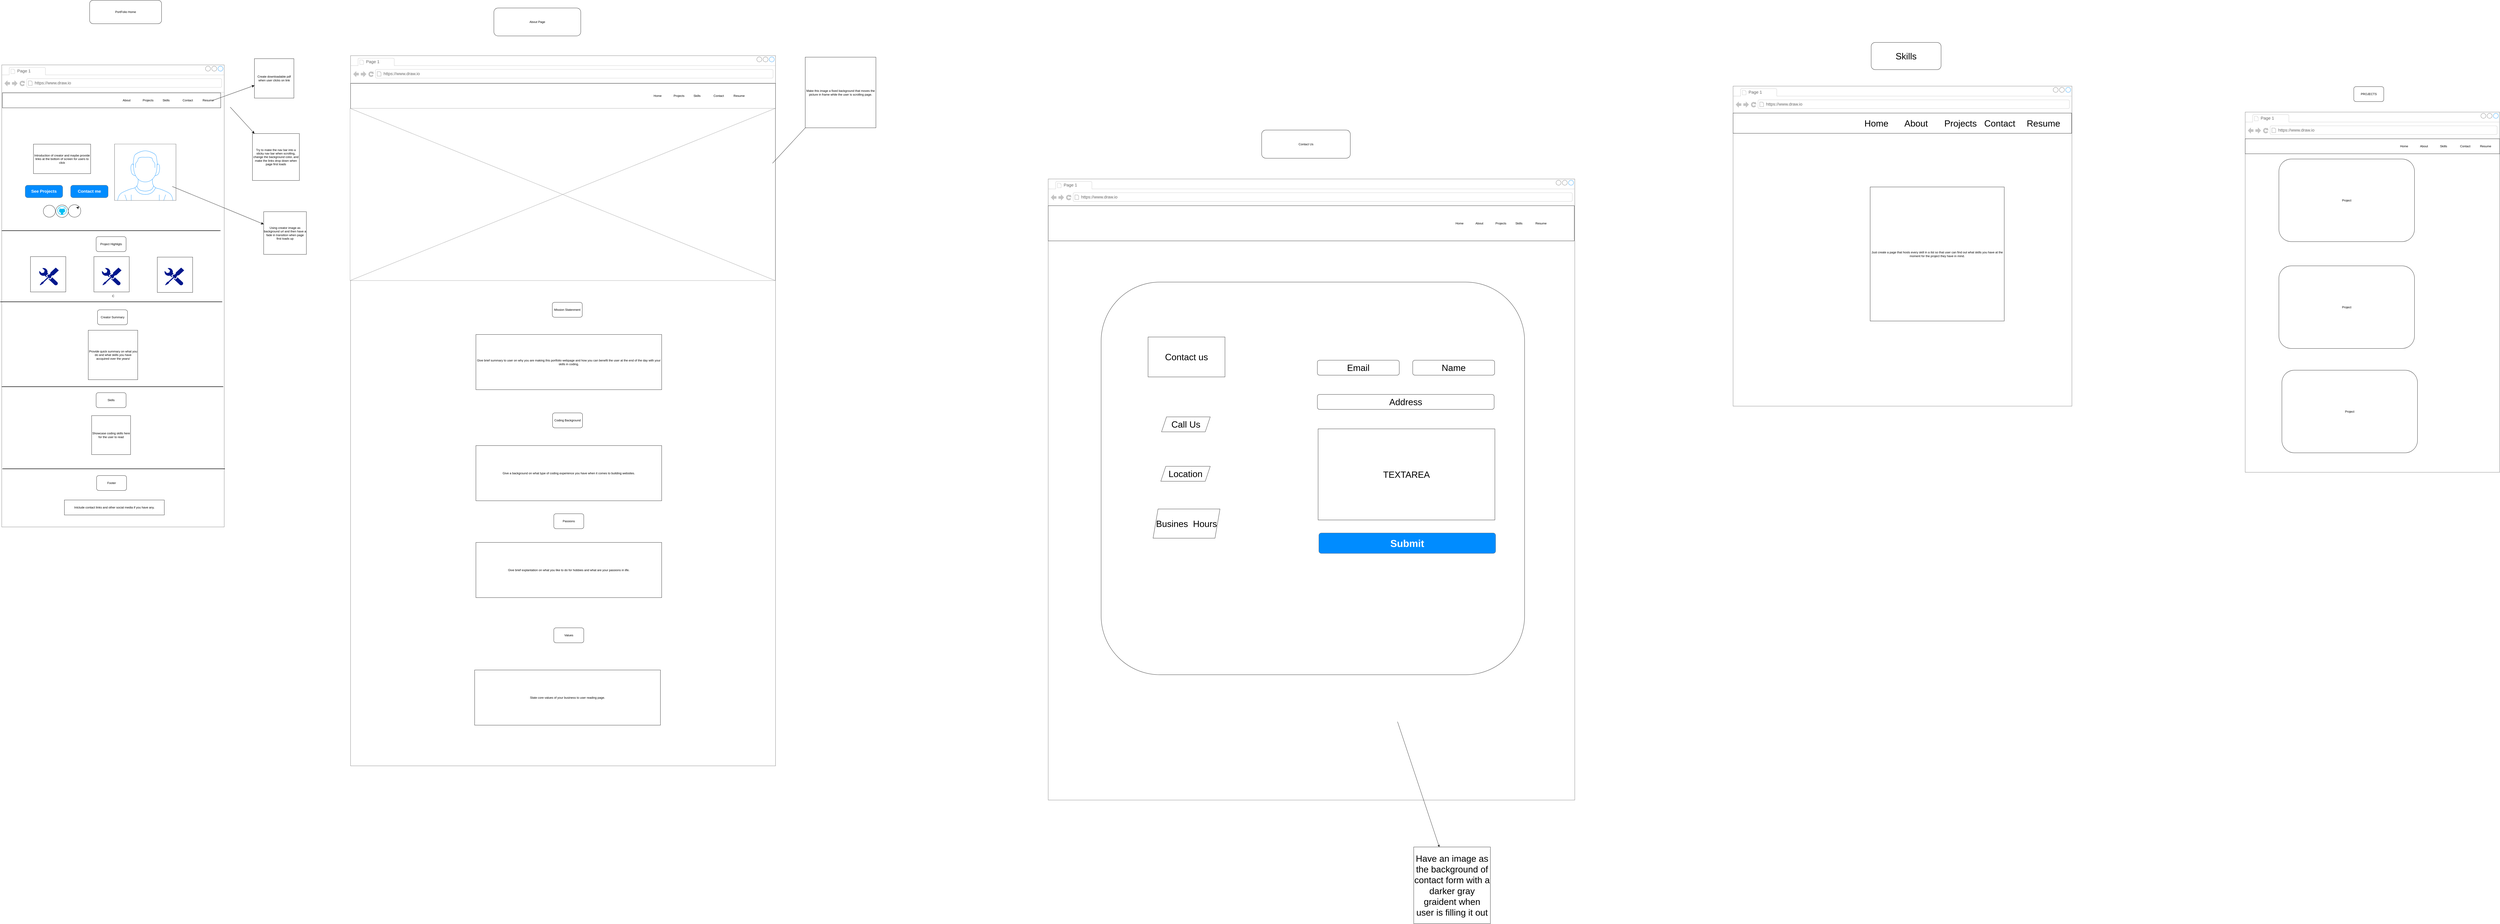 <mxfile>
    <diagram name="Page-1" id="Ahl36jk23yU5DYziLWWO">
        <mxGraphModel dx="1626" dy="1579" grid="0" gridSize="10" guides="1" tooltips="1" connect="1" arrows="1" fold="1" page="0" pageScale="1" pageWidth="850" pageHeight="1100" math="0" shadow="0">
            <root>
                <mxCell id="0"/>
                <mxCell id="1" parent="0"/>
                <mxCell id="K46posD8M_TdlNwD6BB8-4" value="PortFolio Home" style="rounded=1;whiteSpace=wrap;html=1;" parent="1" vertex="1">
                    <mxGeometry x="748" y="-704" width="288" height="94" as="geometry"/>
                </mxCell>
                <mxCell id="K46posD8M_TdlNwD6BB8-6" value="C" style="strokeWidth=1;shadow=0;dashed=0;align=center;html=1;shape=mxgraph.mockup.containers.browserWindow;rSize=0;strokeColor=#666666;strokeColor2=#008cff;strokeColor3=#c4c4c4;mainText=,;recursiveResize=0;" parent="1" vertex="1">
                    <mxGeometry x="396" y="-445" width="891" height="1851" as="geometry"/>
                </mxCell>
                <mxCell id="K46posD8M_TdlNwD6BB8-7" value="Page 1" style="strokeWidth=1;shadow=0;dashed=0;align=center;html=1;shape=mxgraph.mockup.containers.anchor;fontSize=17;fontColor=#666666;align=left;whiteSpace=wrap;" parent="K46posD8M_TdlNwD6BB8-6" vertex="1">
                    <mxGeometry x="60" y="12" width="110" height="26" as="geometry"/>
                </mxCell>
                <mxCell id="K46posD8M_TdlNwD6BB8-8" value="https://www.draw.io" style="strokeWidth=1;shadow=0;dashed=0;align=center;html=1;shape=mxgraph.mockup.containers.anchor;rSize=0;fontSize=17;fontColor=#666666;align=left;" parent="K46posD8M_TdlNwD6BB8-6" vertex="1">
                    <mxGeometry x="130" y="60" width="250" height="26" as="geometry"/>
                </mxCell>
                <mxCell id="K46posD8M_TdlNwD6BB8-9" value="&lt;span style=&quot;white-space: pre;&quot;&gt;&#9;&lt;/span&gt;&lt;span style=&quot;white-space: pre;&quot;&gt;&#9;&lt;/span&gt;&lt;span style=&quot;white-space: pre;&quot;&gt;&#9;&lt;/span&gt;&lt;span style=&quot;white-space: pre;&quot;&gt;&#9;&lt;/span&gt;&lt;span style=&quot;white-space: pre;&quot;&gt;&#9;&lt;/span&gt;&lt;span style=&quot;white-space: pre;&quot;&gt;&#9;&lt;/span&gt;&lt;span style=&quot;white-space: pre;&quot;&gt;&#9;&lt;/span&gt;&lt;span style=&quot;white-space: pre;&quot;&gt;&#9;&lt;/span&gt;&lt;span style=&quot;white-space: pre;&quot;&gt;&#9;&lt;/span&gt;&lt;span style=&quot;white-space: pre;&quot;&gt;&#9;&lt;/span&gt;&lt;span style=&quot;white-space: pre;&quot;&gt;&#9;&lt;/span&gt;&lt;span style=&quot;white-space: pre;&quot;&gt;&#9;&lt;/span&gt;&lt;span style=&quot;white-space: pre;&quot;&gt;&#9;&lt;/span&gt;&lt;span style=&quot;white-space: pre;&quot;&gt;&#9;&lt;/span&gt;&lt;span style=&quot;white-space: pre;&quot;&gt;&#9;&lt;/span&gt;&lt;span style=&quot;white-space: pre;&quot;&gt;&#9;&lt;/span&gt;&lt;span style=&quot;white-space: pre;&quot;&gt;&#9;&lt;/span&gt;About&amp;nbsp;&lt;span style=&quot;white-space: pre;&quot;&gt;&#9;&lt;/span&gt;&lt;span style=&quot;white-space: pre;&quot;&gt;&#9;&lt;/span&gt;Projects&lt;span style=&quot;white-space: pre;&quot;&gt;&#9;&lt;/span&gt;&lt;span style=&quot;white-space: pre;&quot;&gt;&#9;&lt;/span&gt;Skills&lt;span style=&quot;white-space: pre;&quot;&gt;&#9;&lt;/span&gt;&lt;span style=&quot;white-space: pre;&quot;&gt;&#9;&lt;/span&gt;Contact&lt;span style=&quot;white-space: pre;&quot;&gt;&#9;&lt;/span&gt;&lt;span style=&quot;white-space: pre;&quot;&gt;&#9;&lt;/span&gt;Resume" style="rounded=0;whiteSpace=wrap;html=1;" parent="K46posD8M_TdlNwD6BB8-6" vertex="1">
                    <mxGeometry x="2.75" y="112" width="874.25" height="60" as="geometry"/>
                </mxCell>
                <mxCell id="K46posD8M_TdlNwD6BB8-10" value="" style="endArrow=classic;html=1;rounded=0;fontSize=12;startSize=8;endSize=8;curved=1;" parent="K46posD8M_TdlNwD6BB8-6" target="K46posD8M_TdlNwD6BB8-11" edge="1">
                    <mxGeometry width="50" height="50" relative="1" as="geometry">
                        <mxPoint x="845.75" y="142" as="sourcePoint"/>
                        <mxPoint x="970.75" y="18" as="targetPoint"/>
                    </mxGeometry>
                </mxCell>
                <mxCell id="K46posD8M_TdlNwD6BB8-12" value="" style="verticalLabelPosition=bottom;shadow=0;dashed=0;align=center;html=1;verticalAlign=top;strokeWidth=1;shape=mxgraph.mockup.containers.userMale;strokeColor=#666666;strokeColor2=#008cff;" parent="K46posD8M_TdlNwD6BB8-6" vertex="1">
                    <mxGeometry x="451.75" y="317" width="246" height="226" as="geometry"/>
                </mxCell>
                <mxCell id="K46posD8M_TdlNwD6BB8-15" value="" style="endArrow=classic;html=1;rounded=0;fontSize=12;startSize=8;endSize=8;curved=1;" parent="K46posD8M_TdlNwD6BB8-6" target="K46posD8M_TdlNwD6BB8-16" edge="1">
                    <mxGeometry width="50" height="50" relative="1" as="geometry">
                        <mxPoint x="683" y="487" as="sourcePoint"/>
                        <mxPoint x="1034" y="622" as="targetPoint"/>
                    </mxGeometry>
                </mxCell>
                <mxCell id="K46posD8M_TdlNwD6BB8-17" value="Introduction of creator and maybe provide links at the bottom of screen for users to click" style="rounded=0;whiteSpace=wrap;html=1;" parent="K46posD8M_TdlNwD6BB8-6" vertex="1">
                    <mxGeometry x="127" y="317.5" width="229" height="118" as="geometry"/>
                </mxCell>
                <mxCell id="K46posD8M_TdlNwD6BB8-18" value="See Projects" style="strokeWidth=1;shadow=0;dashed=0;align=center;html=1;shape=mxgraph.mockup.buttons.button;strokeColor=#666666;fontColor=#ffffff;mainText=;buttonStyle=round;fontSize=17;fontStyle=1;fillColor=#008cff;whiteSpace=wrap;" parent="K46posD8M_TdlNwD6BB8-6" vertex="1">
                    <mxGeometry x="94" y="482" width="150" height="50" as="geometry"/>
                </mxCell>
                <mxCell id="K46posD8M_TdlNwD6BB8-20" value="" style="ellipse;whiteSpace=wrap;html=1;aspect=fixed;" parent="K46posD8M_TdlNwD6BB8-6" vertex="1">
                    <mxGeometry x="166.5" y="562" width="48" height="48" as="geometry"/>
                </mxCell>
                <mxCell id="K46posD8M_TdlNwD6BB8-21" value="" style="ellipse;whiteSpace=wrap;html=1;aspect=fixed;" parent="K46posD8M_TdlNwD6BB8-6" vertex="1">
                    <mxGeometry x="266.5" y="560" width="50" height="50" as="geometry"/>
                </mxCell>
                <mxCell id="K46posD8M_TdlNwD6BB8-22" value="" style="shape=image;html=1;verticalAlign=top;verticalLabelPosition=bottom;labelBackgroundColor=#ffffff;imageAspect=0;aspect=fixed;image=https://cdn3.iconfinder.com/data/icons/social-media-black-white-2/512/BW_Twitter_glyph_svg-128.png" parent="K46posD8M_TdlNwD6BB8-6" vertex="1">
                    <mxGeometry x="176" y="574" width="29" height="29" as="geometry"/>
                </mxCell>
                <mxCell id="K46posD8M_TdlNwD6BB8-26" style="edgeStyle=none;curved=1;rounded=0;orthogonalLoop=1;jettySize=auto;html=1;exitX=1;exitY=0;exitDx=0;exitDy=0;entryX=1;entryY=0;entryDx=0;entryDy=0;fontSize=12;startSize=8;endSize=8;" parent="K46posD8M_TdlNwD6BB8-6" source="K46posD8M_TdlNwD6BB8-23" target="K46posD8M_TdlNwD6BB8-21" edge="1">
                    <mxGeometry relative="1" as="geometry"/>
                </mxCell>
                <mxCell id="K46posD8M_TdlNwD6BB8-23" value="" style="shape=image;html=1;verticalAlign=top;verticalLabelPosition=bottom;labelBackgroundColor=#ffffff;imageAspect=0;aspect=fixed;image=https://cdn1.iconfinder.com/data/icons/social-media-rounded-corners/512/Rounded_Facebook_svg-128.png" parent="K46posD8M_TdlNwD6BB8-6" vertex="1">
                    <mxGeometry x="276" y="569.5" width="31" height="31" as="geometry"/>
                </mxCell>
                <mxCell id="K46posD8M_TdlNwD6BB8-25" value="" style="ellipse;whiteSpace=wrap;html=1;aspect=fixed;" parent="K46posD8M_TdlNwD6BB8-6" vertex="1">
                    <mxGeometry x="216.5" y="561" width="50" height="50" as="geometry"/>
                </mxCell>
                <mxCell id="K46posD8M_TdlNwD6BB8-28" value="" style="verticalLabelPosition=bottom;html=1;verticalAlign=top;align=center;strokeColor=none;fillColor=#00BEF2;shape=mxgraph.azure.github_code;pointerEvents=1;" parent="K46posD8M_TdlNwD6BB8-6" vertex="1">
                    <mxGeometry x="223" y="566.5" width="37" height="34" as="geometry"/>
                </mxCell>
                <mxCell id="K46posD8M_TdlNwD6BB8-29" value="Contact me" style="strokeWidth=1;shadow=0;dashed=0;align=center;html=1;shape=mxgraph.mockup.buttons.button;strokeColor=#666666;fontColor=#ffffff;mainText=;buttonStyle=round;fontSize=17;fontStyle=1;fillColor=#008cff;whiteSpace=wrap;" parent="K46posD8M_TdlNwD6BB8-6" vertex="1">
                    <mxGeometry x="276" y="482" width="150" height="50" as="geometry"/>
                </mxCell>
                <mxCell id="2" value="" style="line;strokeWidth=2;html=1;" vertex="1" parent="K46posD8M_TdlNwD6BB8-6">
                    <mxGeometry y="659" width="876" height="10" as="geometry"/>
                </mxCell>
                <mxCell id="3" value="" style="line;strokeWidth=2;html=1;" vertex="1" parent="K46posD8M_TdlNwD6BB8-6">
                    <mxGeometry x="-6" y="944" width="889" height="10" as="geometry"/>
                </mxCell>
                <mxCell id="4" value="Project Highligts" style="rounded=1;whiteSpace=wrap;html=1;" vertex="1" parent="K46posD8M_TdlNwD6BB8-6">
                    <mxGeometry x="378" y="688" width="120" height="60" as="geometry"/>
                </mxCell>
                <mxCell id="5" value="" style="whiteSpace=wrap;html=1;aspect=fixed;" vertex="1" parent="K46posD8M_TdlNwD6BB8-6">
                    <mxGeometry x="115" y="768" width="141.5" height="141.5" as="geometry"/>
                </mxCell>
                <mxCell id="6" value="" style="whiteSpace=wrap;html=1;aspect=fixed;" vertex="1" parent="K46posD8M_TdlNwD6BB8-6">
                    <mxGeometry x="369.12" y="768" width="141.5" height="141.5" as="geometry"/>
                </mxCell>
                <mxCell id="7" value="" style="whiteSpace=wrap;html=1;aspect=fixed;" vertex="1" parent="K46posD8M_TdlNwD6BB8-6">
                    <mxGeometry x="623" y="770" width="141.5" height="141.5" as="geometry"/>
                </mxCell>
                <mxCell id="8" value="" style="sketch=0;aspect=fixed;pointerEvents=1;shadow=0;dashed=0;html=1;strokeColor=none;labelPosition=center;verticalLabelPosition=bottom;verticalAlign=top;align=center;fillColor=#00188D;shape=mxgraph.mscae.enterprise.tool;" vertex="1" parent="K46posD8M_TdlNwD6BB8-6">
                    <mxGeometry x="149" y="812" width="79.5" height="71.55" as="geometry"/>
                </mxCell>
                <mxCell id="9" value="" style="sketch=0;aspect=fixed;pointerEvents=1;shadow=0;dashed=0;html=1;strokeColor=none;labelPosition=center;verticalLabelPosition=bottom;verticalAlign=top;align=center;fillColor=#00188D;shape=mxgraph.mscae.enterprise.tool;" vertex="1" parent="K46posD8M_TdlNwD6BB8-6">
                    <mxGeometry x="400.12" y="812" width="79.5" height="71.55" as="geometry"/>
                </mxCell>
                <mxCell id="10" value="" style="sketch=0;aspect=fixed;pointerEvents=1;shadow=0;dashed=0;html=1;strokeColor=none;labelPosition=center;verticalLabelPosition=bottom;verticalAlign=top;align=center;fillColor=#00188D;shape=mxgraph.mscae.enterprise.tool;" vertex="1" parent="K46posD8M_TdlNwD6BB8-6">
                    <mxGeometry x="651" y="812" width="79.5" height="71.55" as="geometry"/>
                </mxCell>
                <mxCell id="11" value="" style="line;strokeWidth=2;html=1;" vertex="1" parent="K46posD8M_TdlNwD6BB8-6">
                    <mxGeometry y="1284" width="887" height="10" as="geometry"/>
                </mxCell>
                <mxCell id="12" value="Creator Summary" style="rounded=1;whiteSpace=wrap;html=1;" vertex="1" parent="K46posD8M_TdlNwD6BB8-6">
                    <mxGeometry x="383.5" y="981" width="120" height="60" as="geometry"/>
                </mxCell>
                <mxCell id="13" value="" style="line;strokeWidth=2;html=1;" vertex="1" parent="K46posD8M_TdlNwD6BB8-6">
                    <mxGeometry x="2.75" y="1613" width="891" height="10" as="geometry"/>
                </mxCell>
                <mxCell id="14" value="Footer" style="rounded=1;whiteSpace=wrap;html=1;" vertex="1" parent="K46posD8M_TdlNwD6BB8-6">
                    <mxGeometry x="379.87" y="1645" width="120" height="60" as="geometry"/>
                </mxCell>
                <mxCell id="15" value="Inlclude contact links and other social media if you have any." style="rounded=0;whiteSpace=wrap;html=1;" vertex="1" parent="K46posD8M_TdlNwD6BB8-6">
                    <mxGeometry x="251" y="1743" width="400" height="60" as="geometry"/>
                </mxCell>
                <mxCell id="19" value="Provide quick summary on what you do and what skills you have accquired over the years/" style="whiteSpace=wrap;html=1;aspect=fixed;" vertex="1" parent="K46posD8M_TdlNwD6BB8-6">
                    <mxGeometry x="346.5" y="1063" width="198" height="198" as="geometry"/>
                </mxCell>
                <mxCell id="20" value="Skills" style="rounded=1;whiteSpace=wrap;html=1;" vertex="1" parent="K46posD8M_TdlNwD6BB8-6">
                    <mxGeometry x="378" y="1313" width="120" height="60" as="geometry"/>
                </mxCell>
                <mxCell id="21" value="Showcase coding skills here for the user to read" style="whiteSpace=wrap;html=1;aspect=fixed;" vertex="1" parent="K46posD8M_TdlNwD6BB8-6">
                    <mxGeometry x="360" y="1405" width="156" height="156" as="geometry"/>
                </mxCell>
                <mxCell id="K46posD8M_TdlNwD6BB8-11" value="Create downloadable pdf when user clicks on link" style="whiteSpace=wrap;html=1;aspect=fixed;" parent="1" vertex="1">
                    <mxGeometry x="1408" y="-470" width="158" height="158" as="geometry"/>
                </mxCell>
                <mxCell id="K46posD8M_TdlNwD6BB8-13" value="" style="endArrow=classic;html=1;rounded=0;fontSize=12;startSize=8;endSize=8;curved=1;" parent="1" target="K46posD8M_TdlNwD6BB8-14" edge="1">
                    <mxGeometry width="50" height="50" relative="1" as="geometry">
                        <mxPoint x="1311" y="-276" as="sourcePoint"/>
                        <mxPoint x="1457" y="-154" as="targetPoint"/>
                    </mxGeometry>
                </mxCell>
                <mxCell id="K46posD8M_TdlNwD6BB8-14" value="Try to make the nav bar into a sticky nav bar when scrolling, change the background color, and make the links drop down when page first loads" style="whiteSpace=wrap;html=1;aspect=fixed;" parent="1" vertex="1">
                    <mxGeometry x="1400" y="-170" width="188" height="188" as="geometry"/>
                </mxCell>
                <mxCell id="K46posD8M_TdlNwD6BB8-16" value="Using creator image as background url and then have a fade in transition when page first loads up" style="whiteSpace=wrap;html=1;aspect=fixed;" parent="1" vertex="1">
                    <mxGeometry x="1445" y="143" width="171" height="171" as="geometry"/>
                </mxCell>
                <mxCell id="23" value="About Page" style="rounded=1;whiteSpace=wrap;html=1;" vertex="1" parent="1">
                    <mxGeometry x="2367" y="-673" width="348" height="112" as="geometry"/>
                </mxCell>
                <mxCell id="24" value="" style="strokeWidth=1;shadow=0;dashed=0;align=center;html=1;shape=mxgraph.mockup.containers.browserWindow;rSize=0;strokeColor=#666666;strokeColor2=#008cff;strokeColor3=#c4c4c4;mainText=,;recursiveResize=0;" vertex="1" parent="1">
                    <mxGeometry x="1793" y="-482" width="1702" height="2845" as="geometry"/>
                </mxCell>
                <mxCell id="25" value="Page 1" style="strokeWidth=1;shadow=0;dashed=0;align=center;html=1;shape=mxgraph.mockup.containers.anchor;fontSize=17;fontColor=#666666;align=left;" vertex="1" parent="24">
                    <mxGeometry x="60" y="12" width="110" height="26" as="geometry"/>
                </mxCell>
                <mxCell id="26" value="https://www.draw.io" style="strokeWidth=1;shadow=0;dashed=0;align=center;html=1;shape=mxgraph.mockup.containers.anchor;rSize=0;fontSize=17;fontColor=#666666;align=left;" vertex="1" parent="24">
                    <mxGeometry x="130" y="60" width="250" height="26" as="geometry"/>
                </mxCell>
                <mxCell id="27" value="&lt;span style=&quot;white-space: pre;&quot;&gt;&#9;&lt;/span&gt;&lt;span style=&quot;white-space: pre;&quot;&gt;&#9;&lt;/span&gt;&lt;span style=&quot;white-space: pre;&quot;&gt;&#9;&lt;/span&gt;&lt;span style=&quot;white-space: pre;&quot;&gt;&#9;&lt;/span&gt;&lt;span style=&quot;white-space: pre;&quot;&gt;&#9;&lt;/span&gt;&lt;span style=&quot;white-space: pre;&quot;&gt;&#9;&lt;/span&gt;&lt;span style=&quot;white-space: pre;&quot;&gt;&#9;&lt;/span&gt;&lt;span style=&quot;white-space: pre;&quot;&gt;&#9;&lt;/span&gt;&lt;span style=&quot;white-space: pre;&quot;&gt;&#9;&lt;/span&gt;&lt;span style=&quot;white-space: pre;&quot;&gt;&#9;&lt;/span&gt;&lt;span style=&quot;white-space: pre;&quot;&gt;&#9;&lt;/span&gt;&lt;span style=&quot;white-space: pre;&quot;&gt;&#9;&lt;/span&gt;&lt;span style=&quot;white-space: pre;&quot;&gt;&#9;&lt;/span&gt;&lt;span style=&quot;white-space: pre;&quot;&gt;&#9;&lt;/span&gt;&lt;span style=&quot;white-space: pre;&quot;&gt;&#9;&lt;/span&gt;&lt;span style=&quot;white-space: pre;&quot;&gt;&#9;&lt;/span&gt;&lt;span style=&quot;white-space: pre;&quot;&gt;&#9;&lt;/span&gt;&lt;span style=&quot;white-space: pre;&quot;&gt;&#9;&lt;/span&gt;&lt;span style=&quot;white-space: pre;&quot;&gt;&#9;&lt;/span&gt;&lt;span style=&quot;white-space: pre;&quot;&gt;&#9;&lt;/span&gt;&lt;span style=&quot;white-space: pre;&quot;&gt;&#9;&lt;/span&gt;&lt;span style=&quot;white-space: pre;&quot;&gt;&#9;&lt;/span&gt;&lt;span style=&quot;white-space: pre;&quot;&gt;&#9;&lt;/span&gt;&lt;span style=&quot;white-space: pre;&quot;&gt;&#9;&lt;/span&gt;&lt;span style=&quot;white-space: pre;&quot;&gt;&#9;&lt;/span&gt;&lt;span style=&quot;white-space: pre;&quot;&gt;&#9;&lt;/span&gt;&lt;span style=&quot;white-space: pre;&quot;&gt;&#9;&lt;/span&gt;&lt;span style=&quot;white-space: pre;&quot;&gt;&#9;&lt;/span&gt;&lt;span style=&quot;white-space: pre;&quot;&gt;&#9;&lt;/span&gt;&lt;span style=&quot;white-space: pre;&quot;&gt;&#9;&lt;/span&gt;&lt;span style=&quot;white-space: pre;&quot;&gt;&#9;&lt;/span&gt;&lt;span style=&quot;white-space: pre;&quot;&gt;&#9;&lt;/span&gt;&lt;span style=&quot;white-space: pre;&quot;&gt;&#9;&lt;/span&gt;&lt;span style=&quot;white-space: pre;&quot;&gt;&#9;&lt;/span&gt;&lt;span style=&quot;white-space: pre;&quot;&gt;&#9;&lt;/span&gt;&lt;span style=&quot;white-space: pre;&quot;&gt;&#9;&lt;/span&gt;&lt;span style=&quot;white-space: pre;&quot;&gt;&#9;&lt;/span&gt;&lt;span style=&quot;white-space: pre;&quot;&gt;&#9;&lt;/span&gt;&lt;span style=&quot;white-space: pre;&quot;&gt;&#9;&lt;/span&gt;&lt;span style=&quot;white-space: pre;&quot;&gt;&#9;&lt;/span&gt;&lt;span style=&quot;white-space: pre;&quot;&gt;&#9;&lt;/span&gt;Home&lt;span style=&quot;white-space: pre;&quot;&gt;&#9;&lt;/span&gt;&lt;span style=&quot;white-space: pre;&quot;&gt;&#9;&lt;/span&gt;Projects&lt;span style=&quot;white-space: pre;&quot;&gt;&#9;&lt;/span&gt;&lt;span style=&quot;white-space: pre;&quot;&gt;&#9;&lt;/span&gt;Skills&lt;span style=&quot;white-space: pre;&quot;&gt;&#9;&lt;span style=&quot;white-space: pre;&quot;&gt;&#9;&lt;/span&gt;Contact&lt;span style=&quot;white-space: pre;&quot;&gt;&#9;&lt;/span&gt;&lt;span style=&quot;white-space: pre;&quot;&gt;&#9;&lt;/span&gt;R&lt;/span&gt;esume&amp;nbsp;" style="rounded=0;whiteSpace=wrap;html=1;" vertex="1" parent="24">
                    <mxGeometry y="111" width="1702" height="100" as="geometry"/>
                </mxCell>
                <mxCell id="28" value="" style="verticalLabelPosition=bottom;shadow=0;dashed=0;align=center;html=1;verticalAlign=top;strokeWidth=1;shape=mxgraph.mockup.graphics.simpleIcon;strokeColor=#999999;" vertex="1" parent="24">
                    <mxGeometry x="-2" y="211" width="1703" height="690" as="geometry"/>
                </mxCell>
                <mxCell id="33" value="Give brief summary to user on why you are making this portfolio webpage and how you can benefit the user at the end of the day with your skills in coding." style="rounded=0;whiteSpace=wrap;html=1;" vertex="1" parent="24">
                    <mxGeometry x="502" y="1117" width="744" height="221" as="geometry"/>
                </mxCell>
                <mxCell id="34" value="Coding Background" style="rounded=1;whiteSpace=wrap;html=1;" vertex="1" parent="24">
                    <mxGeometry x="809" y="1431" width="120" height="60" as="geometry"/>
                </mxCell>
                <mxCell id="35" value="Give a background on what type of coding experience you have when it comes to building websites." style="rounded=0;whiteSpace=wrap;html=1;" vertex="1" parent="24">
                    <mxGeometry x="502" y="1562" width="744" height="221" as="geometry"/>
                </mxCell>
                <mxCell id="36" value="Passions" style="rounded=1;whiteSpace=wrap;html=1;" vertex="1" parent="24">
                    <mxGeometry x="814" y="1835" width="120" height="60" as="geometry"/>
                </mxCell>
                <mxCell id="37" value="Give brief explantation on what you like to do for hobbies and what are your passions in ilfe." style="rounded=0;whiteSpace=wrap;html=1;" vertex="1" parent="24">
                    <mxGeometry x="502" y="1950" width="744" height="221" as="geometry"/>
                </mxCell>
                <mxCell id="38" value="Values" style="rounded=1;whiteSpace=wrap;html=1;" vertex="1" parent="24">
                    <mxGeometry x="814" y="2292" width="120" height="60" as="geometry"/>
                </mxCell>
                <mxCell id="39" value="State core values of your business to user reading page." style="rounded=0;whiteSpace=wrap;html=1;" vertex="1" parent="24">
                    <mxGeometry x="497" y="2461" width="744" height="221" as="geometry"/>
                </mxCell>
                <mxCell id="29" value="" style="endArrow=classic;html=1;" edge="1" parent="1">
                    <mxGeometry width="50" height="50" relative="1" as="geometry">
                        <mxPoint x="3483" y="-51" as="sourcePoint"/>
                        <mxPoint x="3631" y="-211" as="targetPoint"/>
                    </mxGeometry>
                </mxCell>
                <mxCell id="31" value="Make this image a fixed background that moves the picture in frame while the user is scrolling page." style="whiteSpace=wrap;html=1;aspect=fixed;" vertex="1" parent="1">
                    <mxGeometry x="3614" y="-476" width="283" height="283" as="geometry"/>
                </mxCell>
                <mxCell id="32" value="Mission Statenment" style="rounded=1;whiteSpace=wrap;html=1;" vertex="1" parent="1">
                    <mxGeometry x="2601" y="506" width="120" height="60" as="geometry"/>
                </mxCell>
                <mxCell id="40" value="" style="strokeWidth=1;shadow=0;dashed=0;align=center;html=1;shape=mxgraph.mockup.containers.browserWindow;rSize=0;strokeColor=#666666;strokeColor2=#008cff;strokeColor3=#c4c4c4;mainText=,;recursiveResize=0;" vertex="1" parent="1">
                    <mxGeometry x="4587" y="12" width="2109" height="2488" as="geometry"/>
                </mxCell>
                <mxCell id="41" value="Page 1" style="strokeWidth=1;shadow=0;dashed=0;align=center;html=1;shape=mxgraph.mockup.containers.anchor;fontSize=17;fontColor=#666666;align=left;" vertex="1" parent="40">
                    <mxGeometry x="60" y="12" width="110" height="26" as="geometry"/>
                </mxCell>
                <mxCell id="42" value="https://www.draw.io" style="strokeWidth=1;shadow=0;dashed=0;align=center;html=1;shape=mxgraph.mockup.containers.anchor;rSize=0;fontSize=17;fontColor=#666666;align=left;" vertex="1" parent="40">
                    <mxGeometry x="130" y="60" width="250" height="26" as="geometry"/>
                </mxCell>
                <mxCell id="44" value="&lt;span style=&quot;white-space: pre;&quot;&gt;&#9;&lt;/span&gt;&lt;span style=&quot;white-space: pre;&quot;&gt;&#9;&lt;/span&gt;&lt;span style=&quot;white-space: pre;&quot;&gt;&#9;&lt;/span&gt;&lt;span style=&quot;white-space: pre;&quot;&gt;&#9;&lt;/span&gt;&lt;span style=&quot;white-space: pre;&quot;&gt;&#9;&lt;/span&gt;&lt;span style=&quot;white-space: pre;&quot;&gt;&#9;&lt;/span&gt;&lt;span style=&quot;white-space: pre;&quot;&gt;&#9;&lt;/span&gt;&lt;span style=&quot;white-space: pre;&quot;&gt;&#9;&lt;/span&gt;&lt;span style=&quot;white-space: pre;&quot;&gt;&#9;&lt;/span&gt;&lt;span style=&quot;white-space: pre;&quot;&gt;&#9;&lt;/span&gt;&lt;span style=&quot;white-space: pre;&quot;&gt;&#9;&lt;/span&gt;&lt;span style=&quot;white-space: pre;&quot;&gt;&#9;&lt;/span&gt;&lt;span style=&quot;white-space: pre;&quot;&gt;&#9;&lt;/span&gt;&lt;span style=&quot;white-space: pre;&quot;&gt;&#9;&lt;/span&gt;&lt;span style=&quot;white-space: pre;&quot;&gt;&#9;&lt;/span&gt;&lt;span style=&quot;white-space: pre;&quot;&gt;&#9;&lt;/span&gt;&lt;span style=&quot;white-space: pre;&quot;&gt;&#9;&lt;/span&gt;&lt;span style=&quot;white-space: pre;&quot;&gt;&#9;&lt;/span&gt;&lt;span style=&quot;white-space: pre;&quot;&gt;&#9;&lt;/span&gt;&lt;span style=&quot;white-space: pre;&quot;&gt;&#9;&lt;/span&gt;&lt;span style=&quot;white-space: pre;&quot;&gt;&#9;&lt;/span&gt;&lt;span style=&quot;white-space: pre;&quot;&gt;&#9;&lt;/span&gt;&lt;span style=&quot;white-space: pre;&quot;&gt;&#9;&lt;/span&gt;&lt;span style=&quot;white-space: pre;&quot;&gt;&#9;&lt;/span&gt;&lt;span style=&quot;white-space: pre;&quot;&gt;&#9;&lt;/span&gt;&lt;span style=&quot;white-space: pre;&quot;&gt;&#9;&lt;/span&gt;&lt;span style=&quot;white-space: pre;&quot;&gt;&#9;&lt;/span&gt;&lt;span style=&quot;white-space: pre;&quot;&gt;&#9;&lt;/span&gt;&lt;span style=&quot;white-space: pre;&quot;&gt;&#9;&lt;/span&gt;&lt;span style=&quot;white-space: pre;&quot;&gt;&#9;&lt;/span&gt;&lt;span style=&quot;white-space: pre;&quot;&gt;&#9;&lt;/span&gt;&lt;span style=&quot;white-space: pre;&quot;&gt;&#9;&lt;/span&gt;&lt;span style=&quot;white-space: pre;&quot;&gt;&#9;&lt;/span&gt;&lt;span style=&quot;white-space: pre;&quot;&gt;&#9;&lt;/span&gt;&lt;span style=&quot;white-space: pre;&quot;&gt;&#9;&lt;/span&gt;&lt;span style=&quot;white-space: pre;&quot;&gt;&#9;&lt;/span&gt;&lt;span style=&quot;white-space: pre;&quot;&gt;&#9;&lt;/span&gt;&lt;span style=&quot;white-space: pre;&quot;&gt;&#9;&lt;/span&gt;&lt;span style=&quot;white-space: pre;&quot;&gt;&#9;&lt;/span&gt;&lt;span style=&quot;white-space: pre;&quot;&gt;&#9;&lt;/span&gt;&lt;span style=&quot;white-space: pre;&quot;&gt;&#9;&lt;/span&gt;&lt;span style=&quot;white-space: pre;&quot;&gt;&#9;&lt;/span&gt;&lt;span style=&quot;white-space: pre;&quot;&gt;&#9;&lt;/span&gt;&lt;span style=&quot;white-space: pre;&quot;&gt;&#9;&lt;/span&gt;&lt;span style=&quot;white-space: pre;&quot;&gt;&#9;&lt;/span&gt;&lt;span style=&quot;white-space: pre;&quot;&gt;&#9;&lt;/span&gt;&lt;span style=&quot;white-space: pre;&quot;&gt;&#9;&lt;/span&gt;&lt;span style=&quot;white-space: pre;&quot;&gt;&#9;&lt;/span&gt;&lt;span style=&quot;white-space: pre;&quot;&gt;&#9;&lt;/span&gt;&lt;span style=&quot;white-space: pre;&quot;&gt;&#9;&lt;/span&gt;&lt;span style=&quot;white-space: pre;&quot;&gt;&#9;&lt;/span&gt;&lt;span style=&quot;white-space: pre;&quot;&gt;&#9;&lt;/span&gt;&lt;span style=&quot;white-space: pre;&quot;&gt;&#9;&lt;/span&gt;&lt;span style=&quot;white-space: pre;&quot;&gt;&#9;&lt;/span&gt;&lt;span style=&quot;white-space: pre;&quot;&gt;&#9;&lt;/span&gt;&lt;span style=&quot;white-space: pre;&quot;&gt;&#9;&lt;/span&gt;&lt;span style=&quot;white-space: pre;&quot;&gt;&#9;&lt;/span&gt;Home&amp;nbsp;&lt;span style=&quot;white-space: pre;&quot;&gt;&#9;&lt;/span&gt;&lt;span style=&quot;white-space: pre;&quot;&gt;&#9;&lt;/span&gt;About&lt;span style=&quot;white-space: pre;&quot;&gt;&#9;&lt;/span&gt;&lt;span style=&quot;white-space: pre;&quot;&gt;&#9;&lt;/span&gt;Projects&lt;span style=&quot;white-space: pre;&quot;&gt;&#9;&lt;/span&gt;&lt;span style=&quot;white-space: pre;&quot;&gt;&#9;&lt;/span&gt;Skills&lt;span style=&quot;white-space: pre;&quot;&gt;&#9;&lt;/span&gt;&lt;span style=&quot;white-space: pre;&quot;&gt;&#9;&lt;/span&gt;Resume" style="rounded=0;whiteSpace=wrap;html=1;" vertex="1" parent="40">
                    <mxGeometry y="107" width="2107" height="141" as="geometry"/>
                </mxCell>
                <mxCell id="45" value="" style="rounded=1;whiteSpace=wrap;html=1;fontSize=36;" vertex="1" parent="40">
                    <mxGeometry x="212" y="413" width="1696" height="1573" as="geometry"/>
                </mxCell>
                <mxCell id="47" value="Contact us" style="rounded=0;whiteSpace=wrap;html=1;fontSize=36;" vertex="1" parent="40">
                    <mxGeometry x="400" y="633" width="308" height="160" as="geometry"/>
                </mxCell>
                <mxCell id="50" value="Call Us" style="shape=parallelogram;perimeter=parallelogramPerimeter;whiteSpace=wrap;html=1;fixedSize=1;fontSize=36;" vertex="1" parent="40">
                    <mxGeometry x="454" y="953" width="195" height="60" as="geometry"/>
                </mxCell>
                <mxCell id="49" value="Location" style="shape=parallelogram;perimeter=parallelogramPerimeter;whiteSpace=wrap;html=1;fixedSize=1;fontSize=36;" vertex="1" parent="40">
                    <mxGeometry x="451" y="1151" width="198" height="60" as="geometry"/>
                </mxCell>
                <mxCell id="48" value="Busines&amp;nbsp; Hours" style="shape=parallelogram;perimeter=parallelogramPerimeter;whiteSpace=wrap;html=1;fixedSize=1;fontSize=36;" vertex="1" parent="40">
                    <mxGeometry x="420" y="1322" width="268" height="117" as="geometry"/>
                </mxCell>
                <mxCell id="52" value="Submit" style="strokeWidth=1;shadow=0;dashed=0;align=center;html=1;shape=mxgraph.mockup.buttons.button;strokeColor=#666666;fontColor=#ffffff;mainText=;buttonStyle=round;fontSize=40;fontStyle=1;fillColor=#008cff;whiteSpace=wrap;" vertex="1" parent="40">
                    <mxGeometry x="1084" y="1418" width="708" height="82" as="geometry"/>
                </mxCell>
                <mxCell id="54" value="Address&lt;span style=&quot;color: rgba(0, 0, 0, 0); font-family: monospace; font-size: 0px; text-align: start;&quot;&gt;%3CmxGraphModel%3E%3Croot%3E%3CmxCell%20id%3D%220%22%2F%3E%3CmxCell%20id%3D%221%22%20parent%3D%220%22%2F%3E%3CmxCell%20id%3D%222%22%20value%3D%22Give%20brief%20explantation%20on%20what%20you%20like%20to%20do%20for%20hobbies%20and%20what%20are%20your%20passions%20in%20ilfe.%22%20style%3D%22rounded%3D0%3BwhiteSpace%3Dwrap%3Bhtml%3D1%3B%22%20vertex%3D%221%22%20parent%3D%221%22%3E%3CmxGeometry%20x%3D%222295%22%20y%3D%221468%22%20width%3D%22744%22%20height%3D%22221%22%20as%3D%22geometry%22%2F%3E%3C%2FmxCell%3E%3C%2Froot%3E%3C%2FmxGraphModel%3E&lt;/span&gt;" style="rounded=1;whiteSpace=wrap;html=1;fontSize=36;" vertex="1" parent="40">
                    <mxGeometry x="1078" y="863" width="708" height="60" as="geometry"/>
                </mxCell>
                <mxCell id="55" value="Email" style="rounded=1;whiteSpace=wrap;html=1;fontSize=36;" vertex="1" parent="40">
                    <mxGeometry x="1078" y="726" width="328" height="60" as="geometry"/>
                </mxCell>
                <mxCell id="56" value="Name" style="rounded=1;whiteSpace=wrap;html=1;fontSize=36;" vertex="1" parent="40">
                    <mxGeometry x="1460" y="726" width="328" height="60" as="geometry"/>
                </mxCell>
                <mxCell id="57" value="TEXTAREA" style="rounded=0;whiteSpace=wrap;html=1;fontSize=36;" vertex="1" parent="40">
                    <mxGeometry x="1081" y="1001" width="708" height="365" as="geometry"/>
                </mxCell>
                <mxCell id="58" value="" style="endArrow=classic;html=1;fontSize=36;" edge="1" parent="40" target="59">
                    <mxGeometry width="50" height="50" relative="1" as="geometry">
                        <mxPoint x="1399" y="2174" as="sourcePoint"/>
                        <mxPoint x="1504" y="2716" as="targetPoint"/>
                    </mxGeometry>
                </mxCell>
                <mxCell id="43" value="Contact Us" style="rounded=1;whiteSpace=wrap;html=1;" vertex="1" parent="1">
                    <mxGeometry x="5442" y="-184" width="355" height="113" as="geometry"/>
                </mxCell>
                <mxCell id="59" value="Have an image as the background of contact form with a darker gray graident when user is filling it out" style="whiteSpace=wrap;html=1;aspect=fixed;fontSize=36;" vertex="1" parent="1">
                    <mxGeometry x="6051" y="2688" width="307" height="307" as="geometry"/>
                </mxCell>
                <mxCell id="60" value="" style="strokeWidth=1;shadow=0;dashed=0;align=center;html=1;shape=mxgraph.mockup.containers.browserWindow;rSize=0;strokeColor=#666666;strokeColor2=#008cff;strokeColor3=#c4c4c4;mainText=,;recursiveResize=0;fontSize=36;" vertex="1" parent="1">
                    <mxGeometry x="7330" y="-360" width="1357" height="1282" as="geometry"/>
                </mxCell>
                <mxCell id="61" value="Page 1" style="strokeWidth=1;shadow=0;dashed=0;align=center;html=1;shape=mxgraph.mockup.containers.anchor;fontSize=17;fontColor=#666666;align=left;" vertex="1" parent="60">
                    <mxGeometry x="60" y="12" width="110" height="26" as="geometry"/>
                </mxCell>
                <mxCell id="62" value="https://www.draw.io" style="strokeWidth=1;shadow=0;dashed=0;align=center;html=1;shape=mxgraph.mockup.containers.anchor;rSize=0;fontSize=17;fontColor=#666666;align=left;" vertex="1" parent="60">
                    <mxGeometry x="130" y="60" width="250" height="26" as="geometry"/>
                </mxCell>
                <mxCell id="64" value="&lt;span style=&quot;white-space: pre;&quot;&gt;&#9;&lt;/span&gt;&lt;span style=&quot;white-space: pre;&quot;&gt;&#9;&lt;/span&gt;&lt;span style=&quot;white-space: pre;&quot;&gt;&#9;&lt;/span&gt;&lt;span style=&quot;white-space: pre;&quot;&gt;&#9;&lt;/span&gt;&lt;span style=&quot;white-space: pre;&quot;&gt;&#9;&lt;/span&gt;&lt;span style=&quot;white-space: pre;&quot;&gt;&#9;&lt;/span&gt;Home&amp;nbsp;&lt;span style=&quot;white-space: pre;&quot;&gt;&#9;&lt;/span&gt;About&lt;span style=&quot;white-space: pre;&quot;&gt;&#9;&lt;/span&gt;Projects&amp;nbsp;&lt;span style=&quot;white-space: pre;&quot;&gt;&#9;&lt;/span&gt;Contact&lt;span style=&quot;white-space: pre;&quot;&gt;&#9;&lt;/span&gt;&amp;nbsp;Resume" style="rounded=0;whiteSpace=wrap;html=1;fontSize=36;" vertex="1" parent="60">
                    <mxGeometry y="108" width="1356" height="81" as="geometry"/>
                </mxCell>
                <mxCell id="65" value="Just create a page that hosts every skill in a ilst so that user can find out what skills you have at the moment for the project they have in mind." style="whiteSpace=wrap;html=1;aspect=fixed;fontSize=12;" vertex="1" parent="60">
                    <mxGeometry x="549" y="404" width="537" height="537" as="geometry"/>
                </mxCell>
                <mxCell id="63" value="Skills" style="rounded=1;whiteSpace=wrap;html=1;fontSize=36;" vertex="1" parent="1">
                    <mxGeometry x="7883" y="-535" width="280" height="109" as="geometry"/>
                </mxCell>
                <mxCell id="66" value="" style="strokeWidth=1;shadow=0;dashed=0;align=center;html=1;shape=mxgraph.mockup.containers.browserWindow;rSize=0;strokeColor=#666666;strokeColor2=#008cff;strokeColor3=#c4c4c4;mainText=,;recursiveResize=0;fontSize=12;" vertex="1" parent="1">
                    <mxGeometry x="9381" y="-256" width="1019" height="1443" as="geometry"/>
                </mxCell>
                <mxCell id="67" value="Page 1" style="strokeWidth=1;shadow=0;dashed=0;align=center;html=1;shape=mxgraph.mockup.containers.anchor;fontSize=17;fontColor=#666666;align=left;" vertex="1" parent="66">
                    <mxGeometry x="60" y="12" width="110" height="26" as="geometry"/>
                </mxCell>
                <mxCell id="68" value="https://www.draw.io" style="strokeWidth=1;shadow=0;dashed=0;align=center;html=1;shape=mxgraph.mockup.containers.anchor;rSize=0;fontSize=17;fontColor=#666666;align=left;" vertex="1" parent="66">
                    <mxGeometry x="130" y="60" width="250" height="26" as="geometry"/>
                </mxCell>
                <mxCell id="69" value="&lt;span style=&quot;white-space: pre;&quot;&gt;&#9;&lt;/span&gt;&lt;span style=&quot;white-space: pre;&quot;&gt;&#9;&lt;/span&gt;&lt;span style=&quot;white-space: pre;&quot;&gt;&#9;&lt;/span&gt;&lt;span style=&quot;white-space: pre;&quot;&gt;&#9;&lt;/span&gt;&lt;span style=&quot;white-space: pre;&quot;&gt;&#9;&lt;/span&gt;&lt;span style=&quot;white-space: pre;&quot;&gt;&#9;&lt;/span&gt;&lt;span style=&quot;white-space: pre;&quot;&gt;&#9;&lt;/span&gt;&lt;span style=&quot;white-space: pre;&quot;&gt;&#9;&lt;/span&gt;&lt;span style=&quot;white-space: pre;&quot;&gt;&#9;&lt;/span&gt;&lt;span style=&quot;white-space: pre;&quot;&gt;&#9;&lt;/span&gt;&lt;span style=&quot;white-space: pre;&quot;&gt;&#9;&lt;/span&gt;&lt;span style=&quot;white-space: pre;&quot;&gt;&#9;&lt;/span&gt;&lt;span style=&quot;white-space: pre;&quot;&gt;&#9;&lt;/span&gt;&lt;span style=&quot;white-space: pre;&quot;&gt;&#9;&lt;/span&gt;&lt;span style=&quot;white-space: pre;&quot;&gt;&#9;&lt;/span&gt;&lt;span style=&quot;white-space: pre;&quot;&gt;&#9;&lt;/span&gt;&lt;span style=&quot;white-space: pre;&quot;&gt;&#9;&lt;/span&gt;&lt;span style=&quot;white-space: pre;&quot;&gt;&#9;&lt;/span&gt;&lt;span style=&quot;white-space: pre;&quot;&gt;&#9;&lt;/span&gt;&lt;span style=&quot;white-space: pre;&quot;&gt;&#9;&lt;/span&gt;&lt;span style=&quot;white-space: pre;&quot;&gt;&#9;&lt;/span&gt;&lt;span style=&quot;white-space: pre;&quot;&gt;&#9;&lt;/span&gt;Home&amp;nbsp;&lt;span style=&quot;white-space: pre;&quot;&gt;&#9;&lt;/span&gt;&lt;span style=&quot;white-space: pre;&quot;&gt;&#9;&lt;/span&gt;About&lt;span style=&quot;white-space: pre;&quot;&gt;&#9;&lt;/span&gt;&lt;span style=&quot;white-space: pre;&quot;&gt;&#9;&lt;/span&gt;Skills&lt;span style=&quot;white-space: pre;&quot;&gt;&#9;&lt;/span&gt;&lt;span style=&quot;white-space: pre;&quot;&gt;&#9;&lt;/span&gt;Contact&lt;span style=&quot;white-space: pre;&quot;&gt;&#9;&lt;/span&gt;&lt;span style=&quot;white-space: pre;&quot;&gt;&#9;&lt;/span&gt;Resume" style="rounded=0;whiteSpace=wrap;html=1;fontSize=12;" vertex="1" parent="66">
                    <mxGeometry y="107" width="1019" height="60" as="geometry"/>
                </mxCell>
                <mxCell id="71" value="Project&lt;span style=&quot;color: rgba(0, 0, 0, 0); font-family: monospace; font-size: 0px; text-align: start;&quot;&gt;%3CmxGraphModel%3E%3Croot%3E%3CmxCell%20id%3D%220%22%2F%3E%3CmxCell%20id%3D%221%22%20parent%3D%220%22%2F%3E%3CmxCell%20id%3D%222%22%20value%3D%22Address%26lt%3Bspan%20style%3D%26quot%3Bcolor%3A%20rgba(0%2C%200%2C%200%2C%200)%3B%20font-family%3A%20monospace%3B%20font-size%3A%200px%3B%20text-align%3A%20start%3B%26quot%3B%26gt%3B%253CmxGraphModel%253E%253Croot%253E%253CmxCell%2520id%253D%25220%2522%252F%253E%253CmxCell%2520id%253D%25221%2522%2520parent%253D%25220%2522%252F%253E%253CmxCell%2520id%253D%25222%2522%2520value%253D%2522Give%2520brief%2520explantation%2520on%2520what%2520you%2520like%2520to%2520do%2520for%2520hobbies%2520and%2520what%2520are%2520your%2520passions%2520in%2520ilfe.%2522%2520style%253D%2522rounded%253D0%253BwhiteSpace%253Dwrap%253Bhtml%253D1%253B%2522%2520vertex%253D%25221%2522%2520parent%253D%25221%2522%253E%253CmxGeometry%2520x%253D%25222295%2522%2520y%253D%25221468%2522%2520width%253D%2522744%2522%2520height%253D%2522221%2522%2520as%253D%2522geometry%2522%252F%253E%253C%252FmxCell%253E%253C%252Froot%253E%253C%252FmxGraphModel%253E%26lt%3B%2Fspan%26gt%3B%22%20style%3D%22rounded%3D1%3BwhiteSpace%3Dwrap%3Bhtml%3D1%3BfontSize%3D36%3B%22%20vertex%3D%221%22%20parent%3D%221%22%3E%3CmxGeometry%20x%3D%225812%22%20y%3D%22875%22%20width%3D%22328%22%20height%3D%2260%22%20as%3D%22geometry%22%2F%3E%3C%2FmxCell%3E%3C%2Froot%3E%3C%2FmxGraphModel%3E&lt;/span&gt;" style="rounded=1;whiteSpace=wrap;html=1;fontSize=12;" vertex="1" parent="66">
                    <mxGeometry x="135" y="188" width="543" height="331" as="geometry"/>
                </mxCell>
                <mxCell id="72" value="Project&lt;span style=&quot;color: rgba(0, 0, 0, 0); font-family: monospace; font-size: 0px; text-align: start;&quot;&gt;%3CmxGraphModel%3E%3Croot%3E%3CmxCell%20id%3D%220%22%2F%3E%3CmxCell%20id%3D%221%22%20parent%3D%220%22%2F%3E%3CmxCell%20id%3D%222%22%20value%3D%22Address%26lt%3Bspan%20style%3D%26quot%3Bcolor%3A%20rgba(0%2C%200%2C%200%2C%200)%3B%20font-family%3A%20monospace%3B%20font-size%3A%200px%3B%20text-align%3A%20start%3B%26quot%3B%26gt%3B%253CmxGraphModel%253E%253Croot%253E%253CmxCell%2520id%253D%25220%2522%252F%253E%253CmxCell%2520id%253D%25221%2522%2520parent%253D%25220%2522%252F%253E%253CmxCell%2520id%253D%25222%2522%2520value%253D%2522Give%2520brief%2520explantation%2520on%2520what%2520you%2520like%2520to%2520do%2520for%2520hobbies%2520and%2520what%2520are%2520your%2520passions%2520in%2520ilfe.%2522%2520style%253D%2522rounded%253D0%253BwhiteSpace%253Dwrap%253Bhtml%253D1%253B%2522%2520vertex%253D%25221%2522%2520parent%253D%25221%2522%253E%253CmxGeometry%2520x%253D%25222295%2522%2520y%253D%25221468%2522%2520width%253D%2522744%2522%2520height%253D%2522221%2522%2520as%253D%2522geometry%2522%252F%253E%253C%252FmxCell%253E%253C%252Froot%253E%253C%252FmxGraphModel%253E%26lt%3B%2Fspan%26gt%3B%22%20style%3D%22rounded%3D1%3BwhiteSpace%3Dwrap%3Bhtml%3D1%3BfontSize%3D36%3B%22%20vertex%3D%221%22%20parent%3D%221%22%3E%3CmxGeometry%20x%3D%225812%22%20y%3D%22875%22%20width%3D%22328%22%20height%3D%2260%22%20as%3D%22geometry%22%2F%3E%3C%2FmxCell%3E%3C%2Froot%3E%3C%2FmxGraphModel%3E&lt;/span&gt;" style="rounded=1;whiteSpace=wrap;html=1;fontSize=12;" vertex="1" parent="66">
                    <mxGeometry x="135" y="616" width="543" height="331" as="geometry"/>
                </mxCell>
                <mxCell id="73" value="Project&lt;span style=&quot;color: rgba(0, 0, 0, 0); font-family: monospace; font-size: 0px; text-align: start;&quot;&gt;%3CmxGraphModel%3E%3Croot%3E%3CmxCell%20id%3D%220%22%2F%3E%3CmxCell%20id%3D%221%22%20parent%3D%220%22%2F%3E%3CmxCell%20id%3D%222%22%20value%3D%22Address%26lt%3Bspan%20style%3D%26quot%3Bcolor%3A%20rgba(0%2C%200%2C%200%2C%200)%3B%20font-family%3A%20monospace%3B%20font-size%3A%200px%3B%20text-align%3A%20start%3B%26quot%3B%26gt%3B%253CmxGraphModel%253E%253Croot%253E%253CmxCell%2520id%253D%25220%2522%252F%253E%253CmxCell%2520id%253D%25221%2522%2520parent%253D%25220%2522%252F%253E%253CmxCell%2520id%253D%25222%2522%2520value%253D%2522Give%2520brief%2520explantation%2520on%2520what%2520you%2520like%2520to%2520do%2520for%2520hobbies%2520and%2520what%2520are%2520your%2520passions%2520in%2520ilfe.%2522%2520style%253D%2522rounded%253D0%253BwhiteSpace%253Dwrap%253Bhtml%253D1%253B%2522%2520vertex%253D%25221%2522%2520parent%253D%25221%2522%253E%253CmxGeometry%2520x%253D%25222295%2522%2520y%253D%25221468%2522%2520width%253D%2522744%2522%2520height%253D%2522221%2522%2520as%253D%2522geometry%2522%252F%253E%253C%252FmxCell%253E%253C%252Froot%253E%253C%252FmxGraphModel%253E%26lt%3B%2Fspan%26gt%3B%22%20style%3D%22rounded%3D1%3BwhiteSpace%3Dwrap%3Bhtml%3D1%3BfontSize%3D36%3B%22%20vertex%3D%221%22%20parent%3D%221%22%3E%3CmxGeometry%20x%3D%225812%22%20y%3D%22875%22%20width%3D%22328%22%20height%3D%2260%22%20as%3D%22geometry%22%2F%3E%3C%2FmxCell%3E%3C%2Froot%3E%3C%2FmxGraphModel%3E&lt;/span&gt;" style="rounded=1;whiteSpace=wrap;html=1;fontSize=12;" vertex="1" parent="66">
                    <mxGeometry x="147" y="1034" width="543" height="331" as="geometry"/>
                </mxCell>
                <mxCell id="70" value="PROJECTS" style="rounded=1;whiteSpace=wrap;html=1;fontSize=12;" vertex="1" parent="1">
                    <mxGeometry x="9816" y="-358" width="120" height="60" as="geometry"/>
                </mxCell>
            </root>
        </mxGraphModel>
    </diagram>
</mxfile>